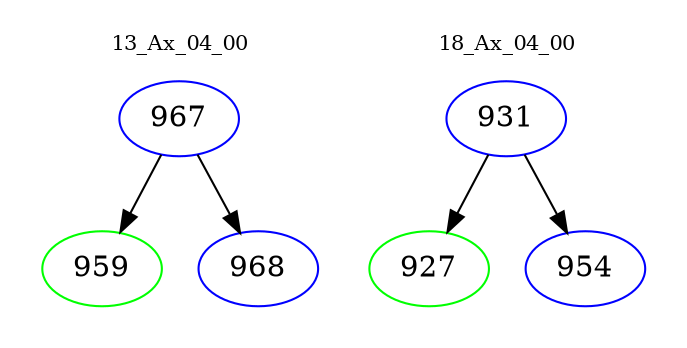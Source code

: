 digraph{
subgraph cluster_0 {
color = white
label = "13_Ax_04_00";
fontsize=10;
T0_967 [label="967", color="blue"]
T0_967 -> T0_959 [color="black"]
T0_959 [label="959", color="green"]
T0_967 -> T0_968 [color="black"]
T0_968 [label="968", color="blue"]
}
subgraph cluster_1 {
color = white
label = "18_Ax_04_00";
fontsize=10;
T1_931 [label="931", color="blue"]
T1_931 -> T1_927 [color="black"]
T1_927 [label="927", color="green"]
T1_931 -> T1_954 [color="black"]
T1_954 [label="954", color="blue"]
}
}
